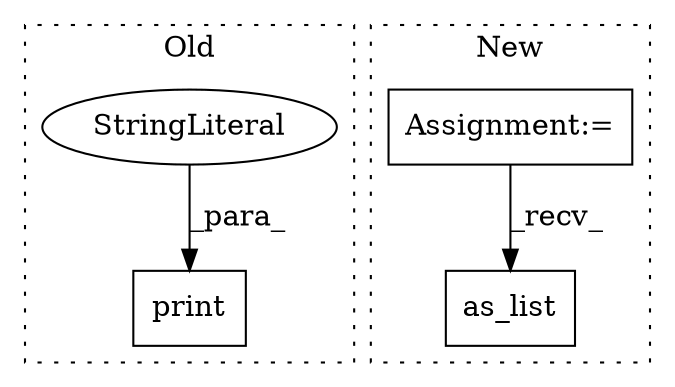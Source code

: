 digraph G {
subgraph cluster0 {
1 [label="print" a="32" s="3772,3793" l="6,1" shape="box"];
3 [label="StringLiteral" a="45" s="3778" l="15" shape="ellipse"];
label = "Old";
style="dotted";
}
subgraph cluster1 {
2 [label="as_list" a="32" s="2647" l="9" shape="box"];
4 [label="Assignment:=" a="7" s="2752" l="34" shape="box"];
label = "New";
style="dotted";
}
3 -> 1 [label="_para_"];
4 -> 2 [label="_recv_"];
}